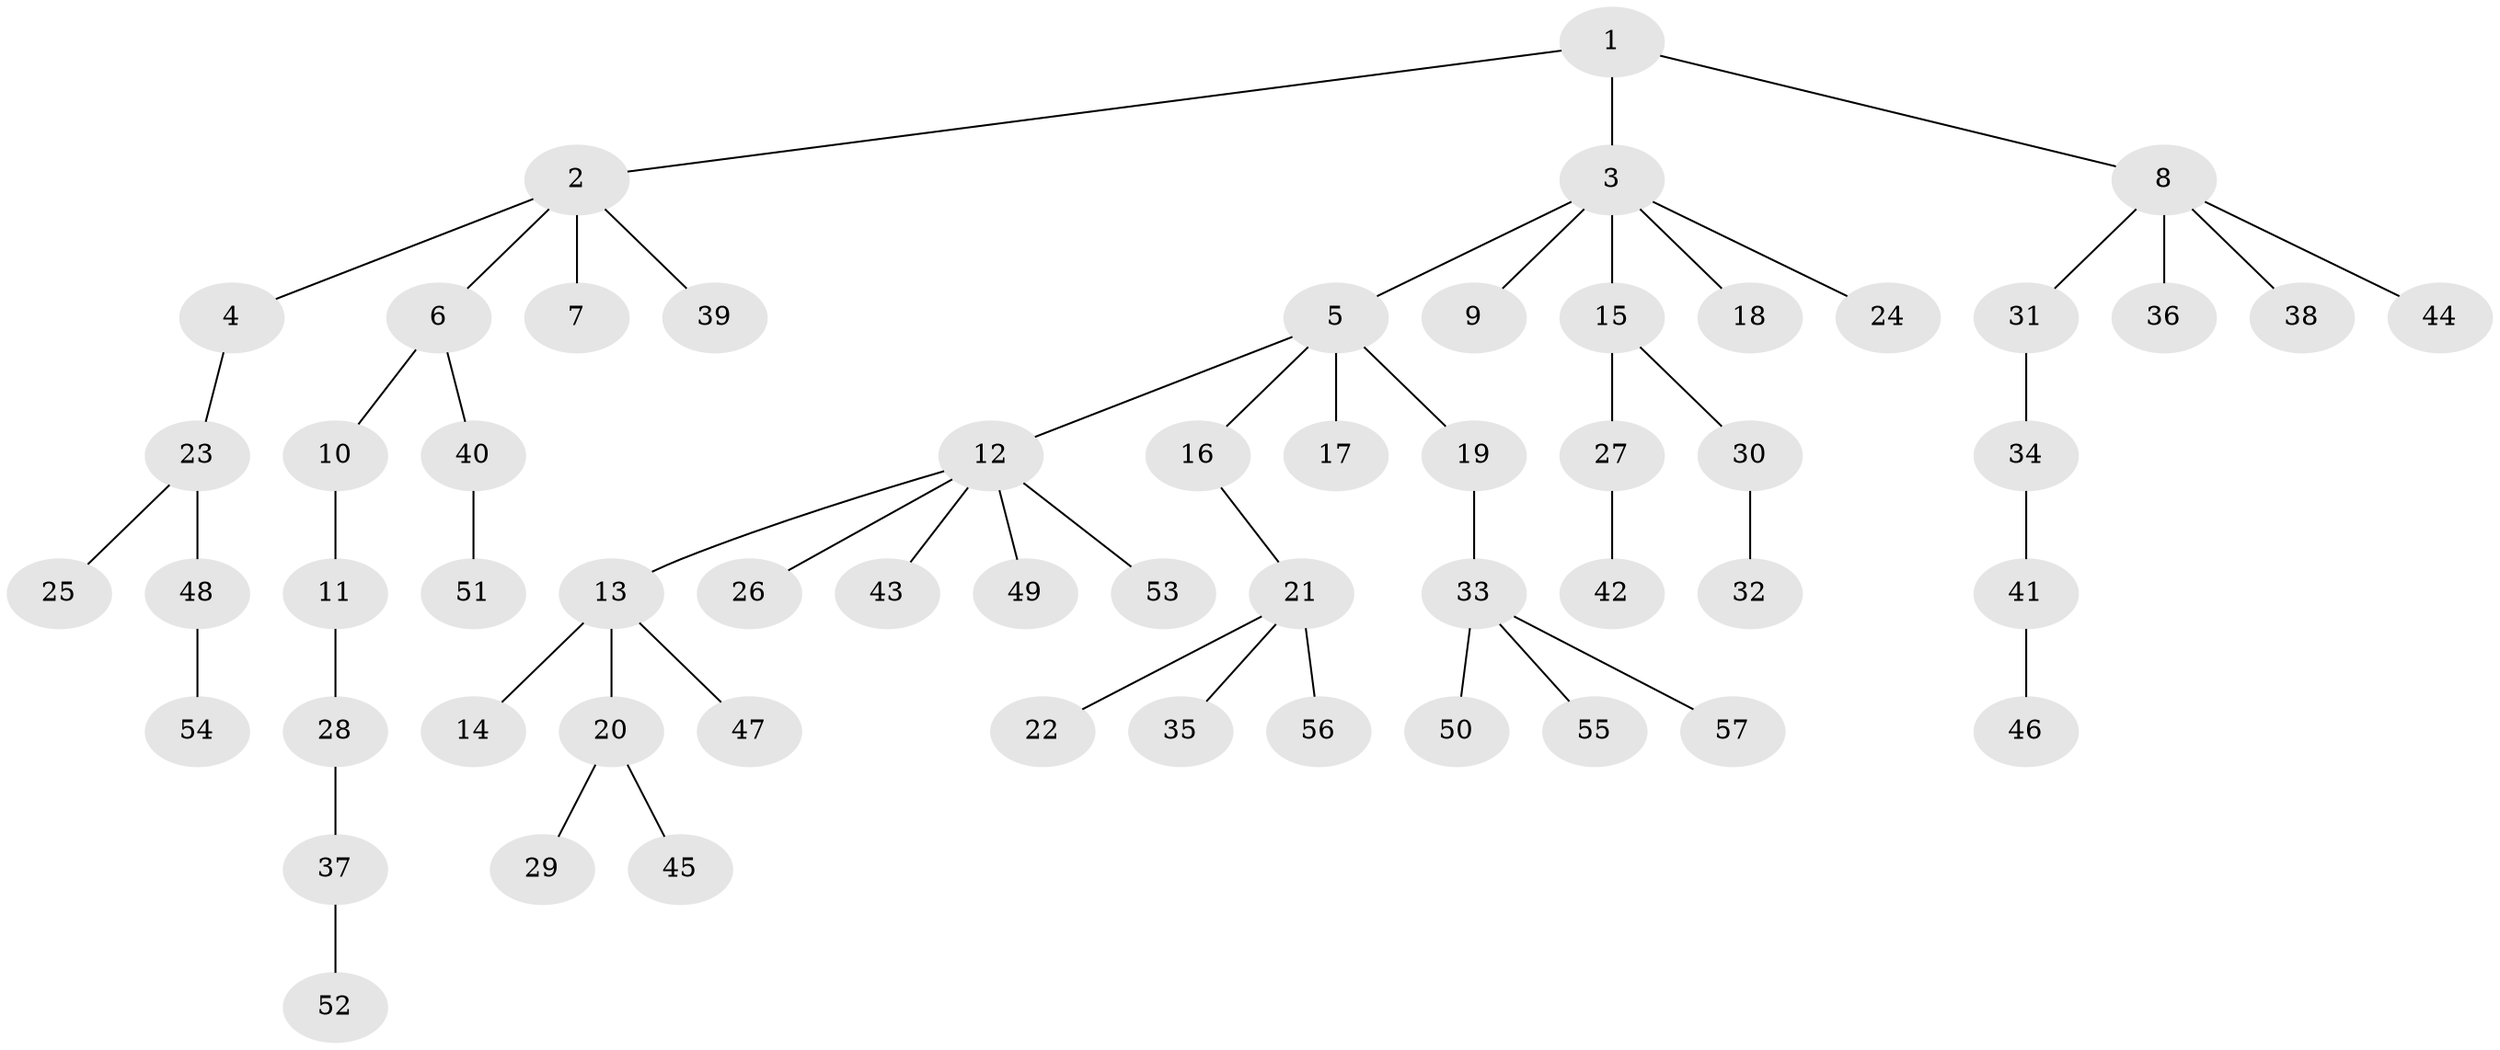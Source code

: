 // original degree distribution, {4: 0.037037037037037035, 6: 0.024691358024691357, 7: 0.024691358024691357, 2: 0.32098765432098764, 5: 0.024691358024691357, 3: 0.08641975308641975, 1: 0.48148148148148145}
// Generated by graph-tools (version 1.1) at 2025/51/03/04/25 22:51:40]
// undirected, 57 vertices, 56 edges
graph export_dot {
  node [color=gray90,style=filled];
  1;
  2;
  3;
  4;
  5;
  6;
  7;
  8;
  9;
  10;
  11;
  12;
  13;
  14;
  15;
  16;
  17;
  18;
  19;
  20;
  21;
  22;
  23;
  24;
  25;
  26;
  27;
  28;
  29;
  30;
  31;
  32;
  33;
  34;
  35;
  36;
  37;
  38;
  39;
  40;
  41;
  42;
  43;
  44;
  45;
  46;
  47;
  48;
  49;
  50;
  51;
  52;
  53;
  54;
  55;
  56;
  57;
  1 -- 2 [weight=1.0];
  1 -- 3 [weight=1.0];
  1 -- 8 [weight=1.0];
  2 -- 4 [weight=1.0];
  2 -- 6 [weight=1.0];
  2 -- 7 [weight=1.0];
  2 -- 39 [weight=1.0];
  3 -- 5 [weight=1.0];
  3 -- 9 [weight=1.0];
  3 -- 15 [weight=1.0];
  3 -- 18 [weight=1.0];
  3 -- 24 [weight=1.0];
  4 -- 23 [weight=1.0];
  5 -- 12 [weight=1.0];
  5 -- 16 [weight=1.0];
  5 -- 17 [weight=1.0];
  5 -- 19 [weight=1.0];
  6 -- 10 [weight=1.0];
  6 -- 40 [weight=1.0];
  8 -- 31 [weight=1.0];
  8 -- 36 [weight=1.0];
  8 -- 38 [weight=1.0];
  8 -- 44 [weight=1.0];
  10 -- 11 [weight=1.0];
  11 -- 28 [weight=1.0];
  12 -- 13 [weight=1.0];
  12 -- 26 [weight=1.0];
  12 -- 43 [weight=1.0];
  12 -- 49 [weight=1.0];
  12 -- 53 [weight=1.0];
  13 -- 14 [weight=1.0];
  13 -- 20 [weight=1.0];
  13 -- 47 [weight=1.0];
  15 -- 27 [weight=1.0];
  15 -- 30 [weight=1.0];
  16 -- 21 [weight=1.0];
  19 -- 33 [weight=1.0];
  20 -- 29 [weight=1.0];
  20 -- 45 [weight=1.0];
  21 -- 22 [weight=1.0];
  21 -- 35 [weight=1.0];
  21 -- 56 [weight=1.0];
  23 -- 25 [weight=1.0];
  23 -- 48 [weight=1.0];
  27 -- 42 [weight=1.0];
  28 -- 37 [weight=1.0];
  30 -- 32 [weight=1.0];
  31 -- 34 [weight=1.0];
  33 -- 50 [weight=1.0];
  33 -- 55 [weight=1.0];
  33 -- 57 [weight=1.0];
  34 -- 41 [weight=1.0];
  37 -- 52 [weight=1.0];
  40 -- 51 [weight=1.0];
  41 -- 46 [weight=1.0];
  48 -- 54 [weight=1.0];
}
